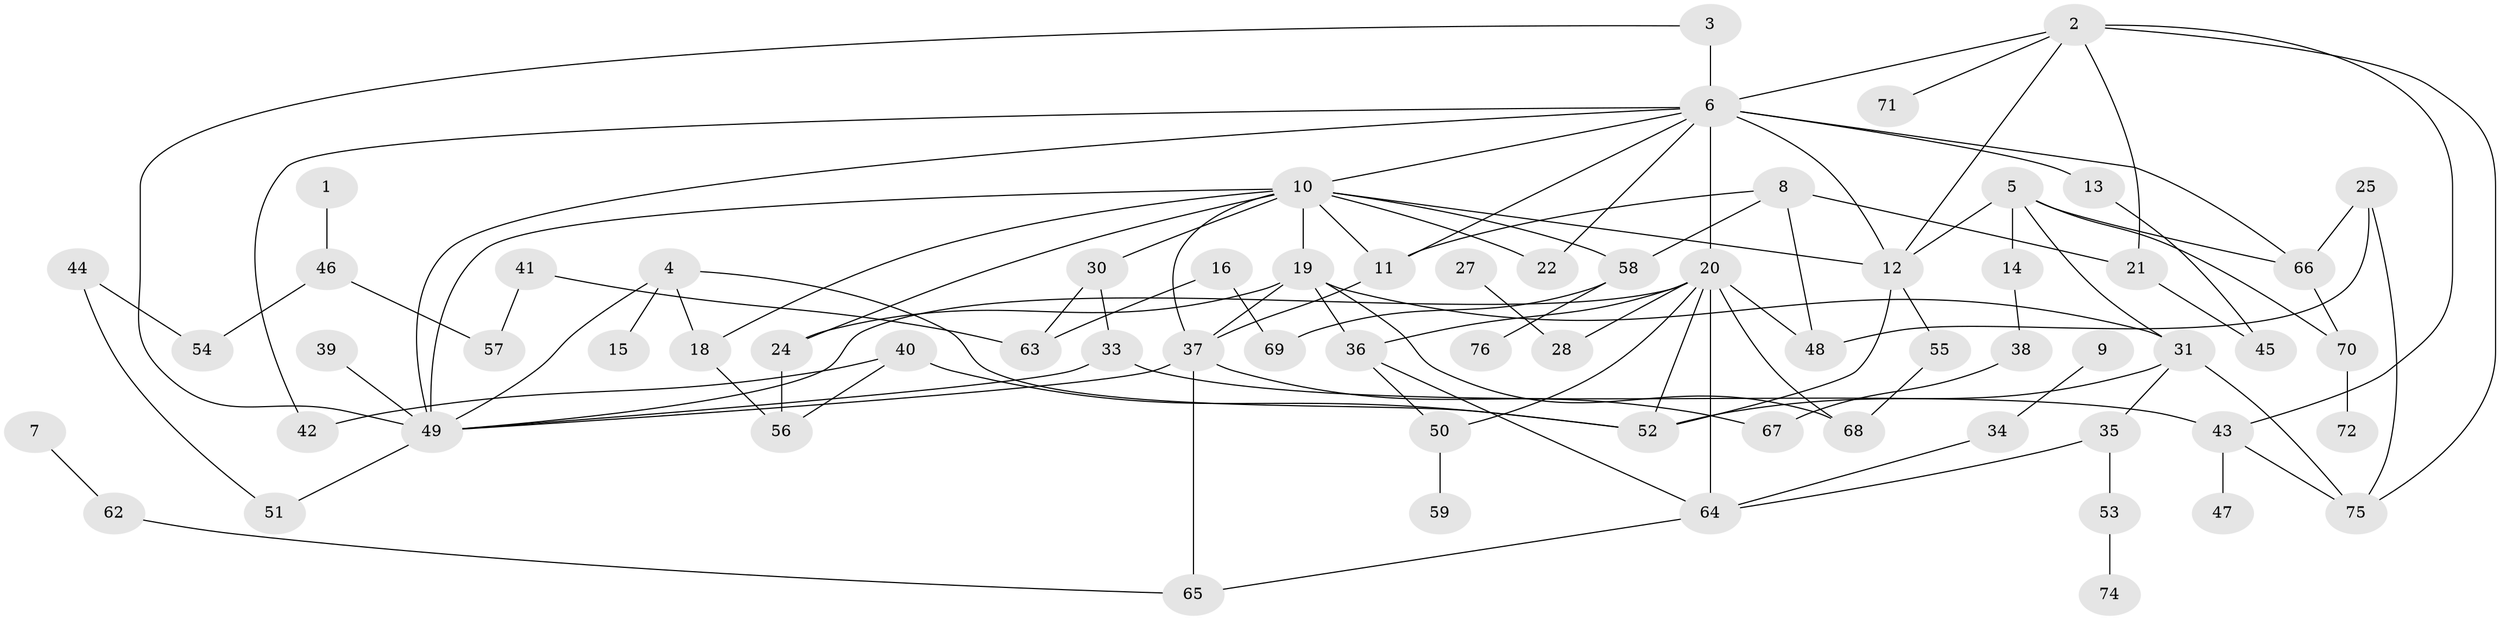 // original degree distribution, {1: 0.18518518518518517, 2: 0.2777777777777778, 4: 0.16666666666666666, 5: 0.09259259259259259, 0: 0.06481481481481481, 3: 0.16666666666666666, 6: 0.027777777777777776, 7: 0.009259259259259259, 9: 0.009259259259259259}
// Generated by graph-tools (version 1.1) at 2025/48/03/04/25 22:48:31]
// undirected, 68 vertices, 108 edges
graph export_dot {
  node [color=gray90,style=filled];
  1;
  2;
  3;
  4;
  5;
  6;
  7;
  8;
  9;
  10;
  11;
  12;
  13;
  14;
  15;
  16;
  18;
  19;
  20;
  21;
  22;
  24;
  25;
  27;
  28;
  30;
  31;
  33;
  34;
  35;
  36;
  37;
  38;
  39;
  40;
  41;
  42;
  43;
  44;
  45;
  46;
  47;
  48;
  49;
  50;
  51;
  52;
  53;
  54;
  55;
  56;
  57;
  58;
  59;
  62;
  63;
  64;
  65;
  66;
  67;
  68;
  69;
  70;
  71;
  72;
  74;
  75;
  76;
  1 -- 46 [weight=1.0];
  2 -- 6 [weight=1.0];
  2 -- 12 [weight=1.0];
  2 -- 21 [weight=1.0];
  2 -- 43 [weight=1.0];
  2 -- 71 [weight=1.0];
  2 -- 75 [weight=1.0];
  3 -- 6 [weight=3.0];
  3 -- 49 [weight=1.0];
  4 -- 15 [weight=1.0];
  4 -- 18 [weight=1.0];
  4 -- 49 [weight=1.0];
  4 -- 52 [weight=1.0];
  5 -- 12 [weight=1.0];
  5 -- 14 [weight=1.0];
  5 -- 31 [weight=1.0];
  5 -- 66 [weight=1.0];
  5 -- 70 [weight=1.0];
  6 -- 10 [weight=1.0];
  6 -- 11 [weight=1.0];
  6 -- 12 [weight=1.0];
  6 -- 13 [weight=2.0];
  6 -- 20 [weight=2.0];
  6 -- 22 [weight=1.0];
  6 -- 42 [weight=1.0];
  6 -- 49 [weight=1.0];
  6 -- 66 [weight=1.0];
  7 -- 62 [weight=1.0];
  8 -- 11 [weight=1.0];
  8 -- 21 [weight=1.0];
  8 -- 48 [weight=1.0];
  8 -- 58 [weight=1.0];
  9 -- 34 [weight=1.0];
  10 -- 11 [weight=1.0];
  10 -- 12 [weight=1.0];
  10 -- 18 [weight=1.0];
  10 -- 19 [weight=1.0];
  10 -- 22 [weight=1.0];
  10 -- 24 [weight=1.0];
  10 -- 30 [weight=1.0];
  10 -- 37 [weight=1.0];
  10 -- 49 [weight=1.0];
  10 -- 58 [weight=1.0];
  11 -- 37 [weight=1.0];
  12 -- 52 [weight=1.0];
  12 -- 55 [weight=1.0];
  13 -- 45 [weight=1.0];
  14 -- 38 [weight=1.0];
  16 -- 63 [weight=1.0];
  16 -- 69 [weight=1.0];
  18 -- 56 [weight=1.0];
  19 -- 24 [weight=1.0];
  19 -- 31 [weight=1.0];
  19 -- 36 [weight=1.0];
  19 -- 37 [weight=1.0];
  19 -- 68 [weight=1.0];
  20 -- 28 [weight=1.0];
  20 -- 36 [weight=1.0];
  20 -- 48 [weight=2.0];
  20 -- 49 [weight=1.0];
  20 -- 50 [weight=1.0];
  20 -- 52 [weight=1.0];
  20 -- 64 [weight=1.0];
  20 -- 68 [weight=1.0];
  21 -- 45 [weight=1.0];
  24 -- 56 [weight=1.0];
  25 -- 48 [weight=1.0];
  25 -- 66 [weight=1.0];
  25 -- 75 [weight=1.0];
  27 -- 28 [weight=1.0];
  30 -- 33 [weight=1.0];
  30 -- 63 [weight=1.0];
  31 -- 35 [weight=1.0];
  31 -- 52 [weight=1.0];
  31 -- 75 [weight=1.0];
  33 -- 43 [weight=1.0];
  33 -- 49 [weight=1.0];
  34 -- 64 [weight=1.0];
  35 -- 53 [weight=1.0];
  35 -- 64 [weight=1.0];
  36 -- 50 [weight=1.0];
  36 -- 64 [weight=1.0];
  37 -- 49 [weight=1.0];
  37 -- 65 [weight=1.0];
  37 -- 67 [weight=1.0];
  38 -- 67 [weight=1.0];
  39 -- 49 [weight=1.0];
  40 -- 42 [weight=1.0];
  40 -- 52 [weight=1.0];
  40 -- 56 [weight=1.0];
  41 -- 57 [weight=1.0];
  41 -- 63 [weight=1.0];
  43 -- 47 [weight=1.0];
  43 -- 75 [weight=1.0];
  44 -- 51 [weight=1.0];
  44 -- 54 [weight=1.0];
  46 -- 54 [weight=1.0];
  46 -- 57 [weight=1.0];
  49 -- 51 [weight=1.0];
  50 -- 59 [weight=1.0];
  53 -- 74 [weight=1.0];
  55 -- 68 [weight=1.0];
  58 -- 69 [weight=1.0];
  58 -- 76 [weight=1.0];
  62 -- 65 [weight=1.0];
  64 -- 65 [weight=1.0];
  66 -- 70 [weight=1.0];
  70 -- 72 [weight=1.0];
}
